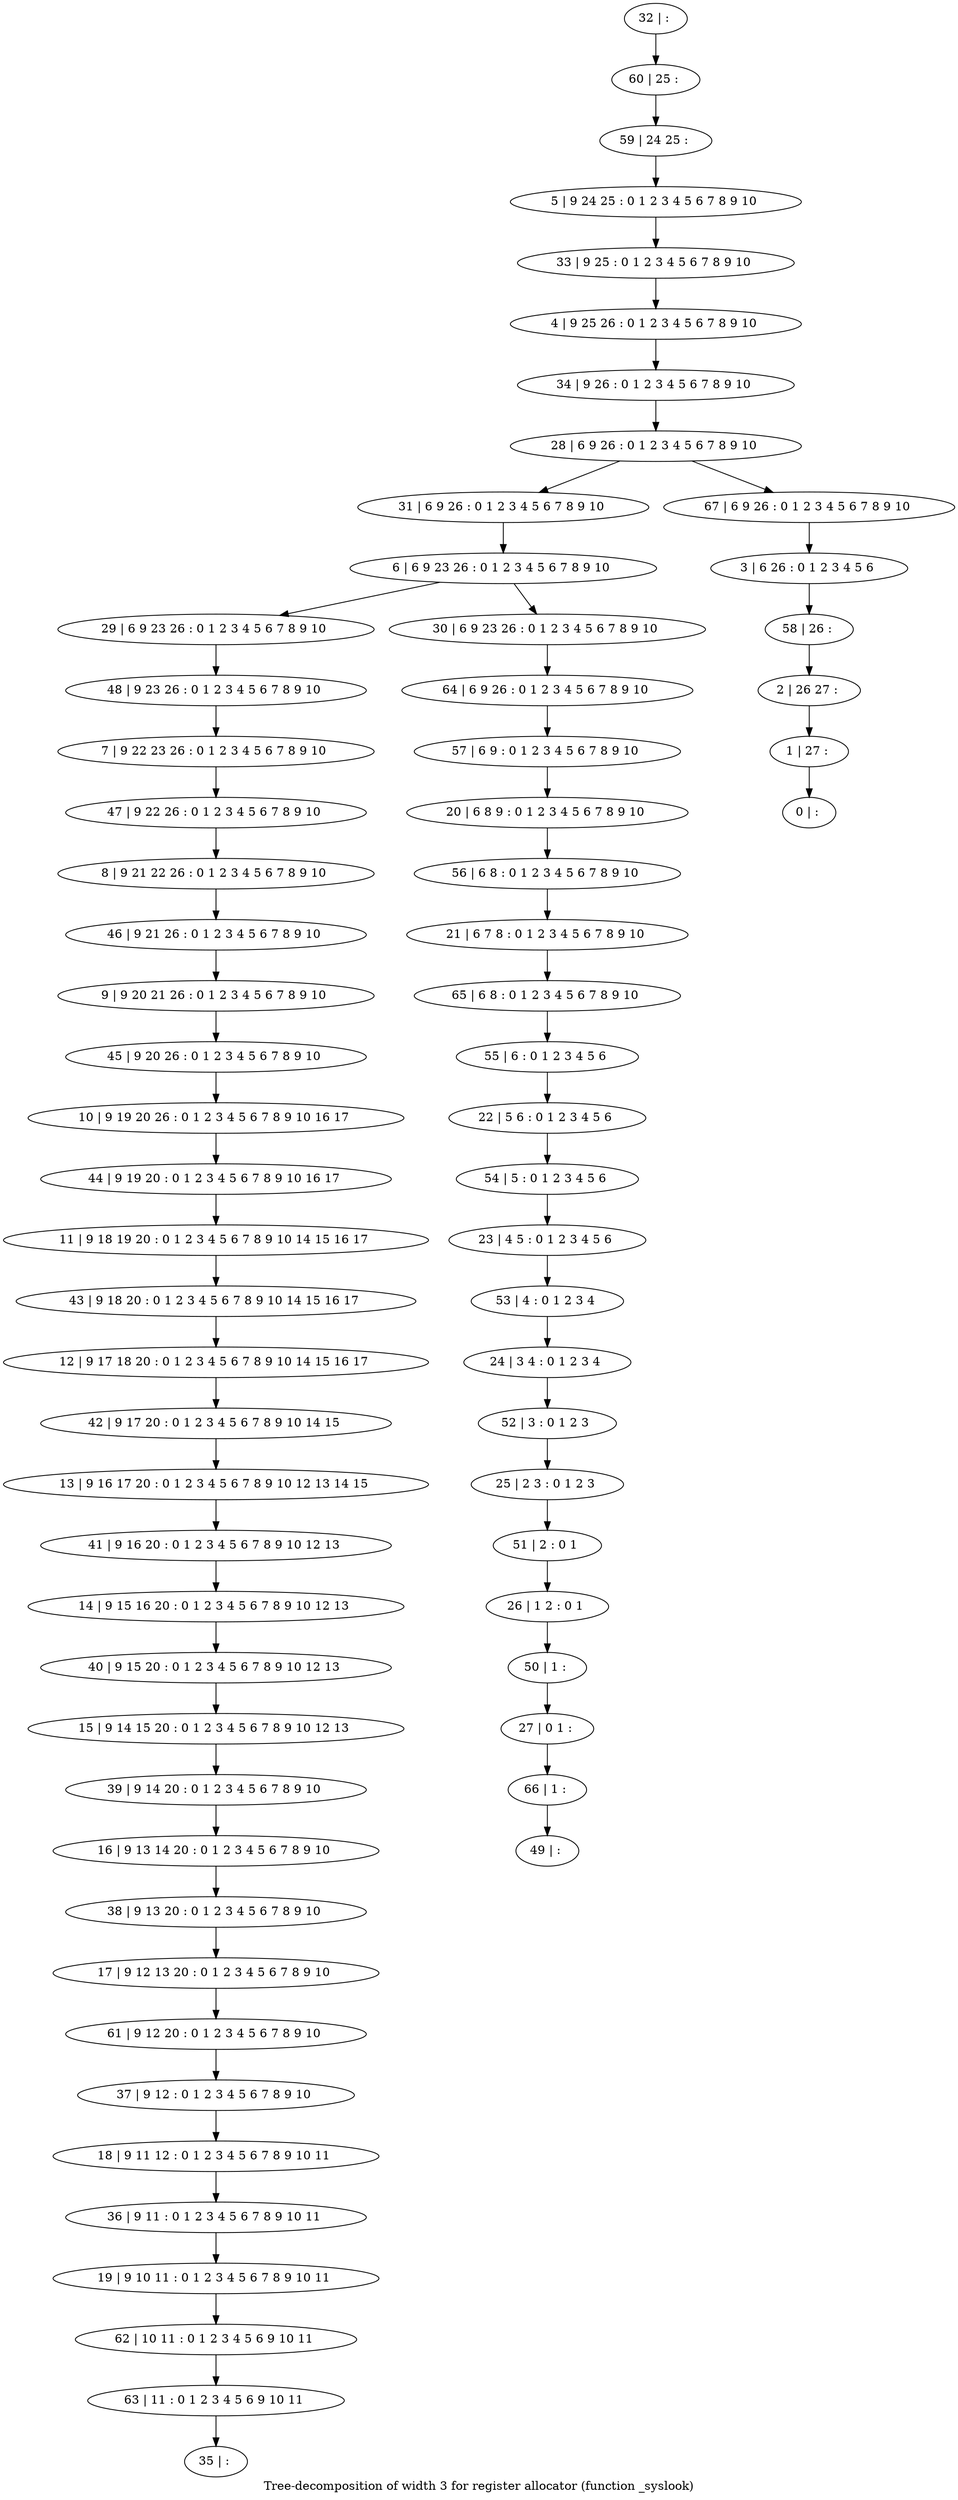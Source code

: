 digraph G {
graph [label="Tree-decomposition of width 3 for register allocator (function _syslook)"]
0[label="0 | : "];
1[label="1 | 27 : "];
2[label="2 | 26 27 : "];
3[label="3 | 6 26 : 0 1 2 3 4 5 6 "];
4[label="4 | 9 25 26 : 0 1 2 3 4 5 6 7 8 9 10 "];
5[label="5 | 9 24 25 : 0 1 2 3 4 5 6 7 8 9 10 "];
6[label="6 | 6 9 23 26 : 0 1 2 3 4 5 6 7 8 9 10 "];
7[label="7 | 9 22 23 26 : 0 1 2 3 4 5 6 7 8 9 10 "];
8[label="8 | 9 21 22 26 : 0 1 2 3 4 5 6 7 8 9 10 "];
9[label="9 | 9 20 21 26 : 0 1 2 3 4 5 6 7 8 9 10 "];
10[label="10 | 9 19 20 26 : 0 1 2 3 4 5 6 7 8 9 10 16 17 "];
11[label="11 | 9 18 19 20 : 0 1 2 3 4 5 6 7 8 9 10 14 15 16 17 "];
12[label="12 | 9 17 18 20 : 0 1 2 3 4 5 6 7 8 9 10 14 15 16 17 "];
13[label="13 | 9 16 17 20 : 0 1 2 3 4 5 6 7 8 9 10 12 13 14 15 "];
14[label="14 | 9 15 16 20 : 0 1 2 3 4 5 6 7 8 9 10 12 13 "];
15[label="15 | 9 14 15 20 : 0 1 2 3 4 5 6 7 8 9 10 12 13 "];
16[label="16 | 9 13 14 20 : 0 1 2 3 4 5 6 7 8 9 10 "];
17[label="17 | 9 12 13 20 : 0 1 2 3 4 5 6 7 8 9 10 "];
18[label="18 | 9 11 12 : 0 1 2 3 4 5 6 7 8 9 10 11 "];
19[label="19 | 9 10 11 : 0 1 2 3 4 5 6 7 8 9 10 11 "];
20[label="20 | 6 8 9 : 0 1 2 3 4 5 6 7 8 9 10 "];
21[label="21 | 6 7 8 : 0 1 2 3 4 5 6 7 8 9 10 "];
22[label="22 | 5 6 : 0 1 2 3 4 5 6 "];
23[label="23 | 4 5 : 0 1 2 3 4 5 6 "];
24[label="24 | 3 4 : 0 1 2 3 4 "];
25[label="25 | 2 3 : 0 1 2 3 "];
26[label="26 | 1 2 : 0 1 "];
27[label="27 | 0 1 : "];
28[label="28 | 6 9 26 : 0 1 2 3 4 5 6 7 8 9 10 "];
29[label="29 | 6 9 23 26 : 0 1 2 3 4 5 6 7 8 9 10 "];
30[label="30 | 6 9 23 26 : 0 1 2 3 4 5 6 7 8 9 10 "];
31[label="31 | 6 9 26 : 0 1 2 3 4 5 6 7 8 9 10 "];
32[label="32 | : "];
33[label="33 | 9 25 : 0 1 2 3 4 5 6 7 8 9 10 "];
34[label="34 | 9 26 : 0 1 2 3 4 5 6 7 8 9 10 "];
35[label="35 | : "];
36[label="36 | 9 11 : 0 1 2 3 4 5 6 7 8 9 10 11 "];
37[label="37 | 9 12 : 0 1 2 3 4 5 6 7 8 9 10 "];
38[label="38 | 9 13 20 : 0 1 2 3 4 5 6 7 8 9 10 "];
39[label="39 | 9 14 20 : 0 1 2 3 4 5 6 7 8 9 10 "];
40[label="40 | 9 15 20 : 0 1 2 3 4 5 6 7 8 9 10 12 13 "];
41[label="41 | 9 16 20 : 0 1 2 3 4 5 6 7 8 9 10 12 13 "];
42[label="42 | 9 17 20 : 0 1 2 3 4 5 6 7 8 9 10 14 15 "];
43[label="43 | 9 18 20 : 0 1 2 3 4 5 6 7 8 9 10 14 15 16 17 "];
44[label="44 | 9 19 20 : 0 1 2 3 4 5 6 7 8 9 10 16 17 "];
45[label="45 | 9 20 26 : 0 1 2 3 4 5 6 7 8 9 10 "];
46[label="46 | 9 21 26 : 0 1 2 3 4 5 6 7 8 9 10 "];
47[label="47 | 9 22 26 : 0 1 2 3 4 5 6 7 8 9 10 "];
48[label="48 | 9 23 26 : 0 1 2 3 4 5 6 7 8 9 10 "];
49[label="49 | : "];
50[label="50 | 1 : "];
51[label="51 | 2 : 0 1 "];
52[label="52 | 3 : 0 1 2 3 "];
53[label="53 | 4 : 0 1 2 3 4 "];
54[label="54 | 5 : 0 1 2 3 4 5 6 "];
55[label="55 | 6 : 0 1 2 3 4 5 6 "];
56[label="56 | 6 8 : 0 1 2 3 4 5 6 7 8 9 10 "];
57[label="57 | 6 9 : 0 1 2 3 4 5 6 7 8 9 10 "];
58[label="58 | 26 : "];
59[label="59 | 24 25 : "];
60[label="60 | 25 : "];
61[label="61 | 9 12 20 : 0 1 2 3 4 5 6 7 8 9 10 "];
62[label="62 | 10 11 : 0 1 2 3 4 5 6 9 10 11 "];
63[label="63 | 11 : 0 1 2 3 4 5 6 9 10 11 "];
64[label="64 | 6 9 26 : 0 1 2 3 4 5 6 7 8 9 10 "];
65[label="65 | 6 8 : 0 1 2 3 4 5 6 7 8 9 10 "];
66[label="66 | 1 : "];
67[label="67 | 6 9 26 : 0 1 2 3 4 5 6 7 8 9 10 "];
6->29 ;
6->30 ;
31->6 ;
36->19 ;
18->36 ;
37->18 ;
38->17 ;
16->38 ;
39->16 ;
15->39 ;
40->15 ;
14->40 ;
41->14 ;
13->41 ;
42->13 ;
12->42 ;
43->12 ;
11->43 ;
44->11 ;
10->44 ;
45->10 ;
9->45 ;
46->9 ;
8->46 ;
47->8 ;
7->47 ;
48->7 ;
29->48 ;
50->27 ;
26->50 ;
51->26 ;
25->51 ;
52->25 ;
24->52 ;
53->24 ;
23->53 ;
54->23 ;
22->54 ;
55->22 ;
56->21 ;
20->56 ;
57->20 ;
61->37 ;
17->61 ;
19->62 ;
63->35 ;
62->63 ;
64->57 ;
30->64 ;
65->55 ;
21->65 ;
66->49 ;
27->66 ;
32->60 ;
60->59 ;
59->5 ;
5->33 ;
33->4 ;
4->34 ;
34->28 ;
3->58 ;
58->2 ;
2->1 ;
1->0 ;
67->3 ;
28->31 ;
28->67 ;
}
